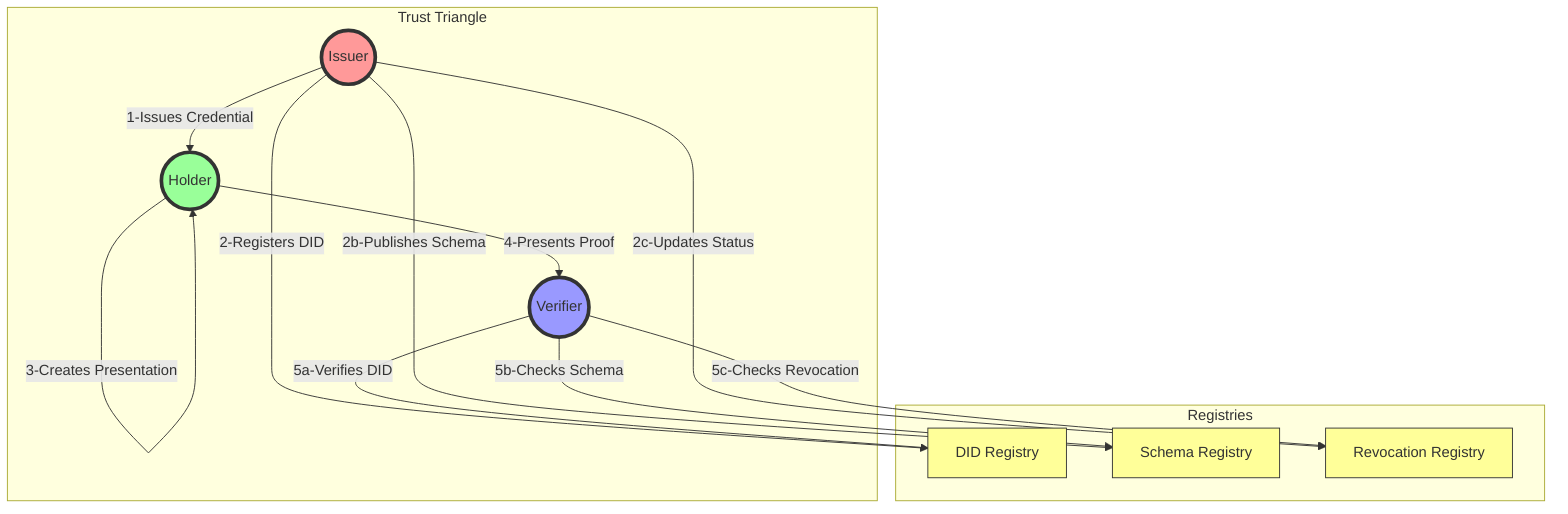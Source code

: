 graph TD
    subgraph Trust Triangle
        I((Issuer))
        H((Holder))
        V((Verifier))
    end
    
    subgraph Registries
        DID[DID Registry]
        Schema[Schema Registry]
        Rev[Revocation Registry]
    end
    
    I -->|1-Issues Credential| H
    H -->|4-Presents Proof| V
    
    I -->|2-Registers DID| DID
    I -->|2b-Publishes Schema| Schema
    I -->|2c-Updates Status| Rev
    
    V -->|5a-Verifies DID| DID
    V -->|5b-Checks Schema| Schema
    V -->|5c-Checks Revocation| Rev
    
    H -->|3-Creates Presentation| H
    
    style I fill:#ff9999,stroke:#333,stroke-width:4px
    style H fill:#99ff99,stroke:#333,stroke-width:4px
    style V fill:#9999ff,stroke:#333,stroke-width:4px
    style DID fill:#ffff99,stroke:#333
    style Schema fill:#ffff99,stroke:#333
    style Rev fill:#ffff99,stroke:#333
